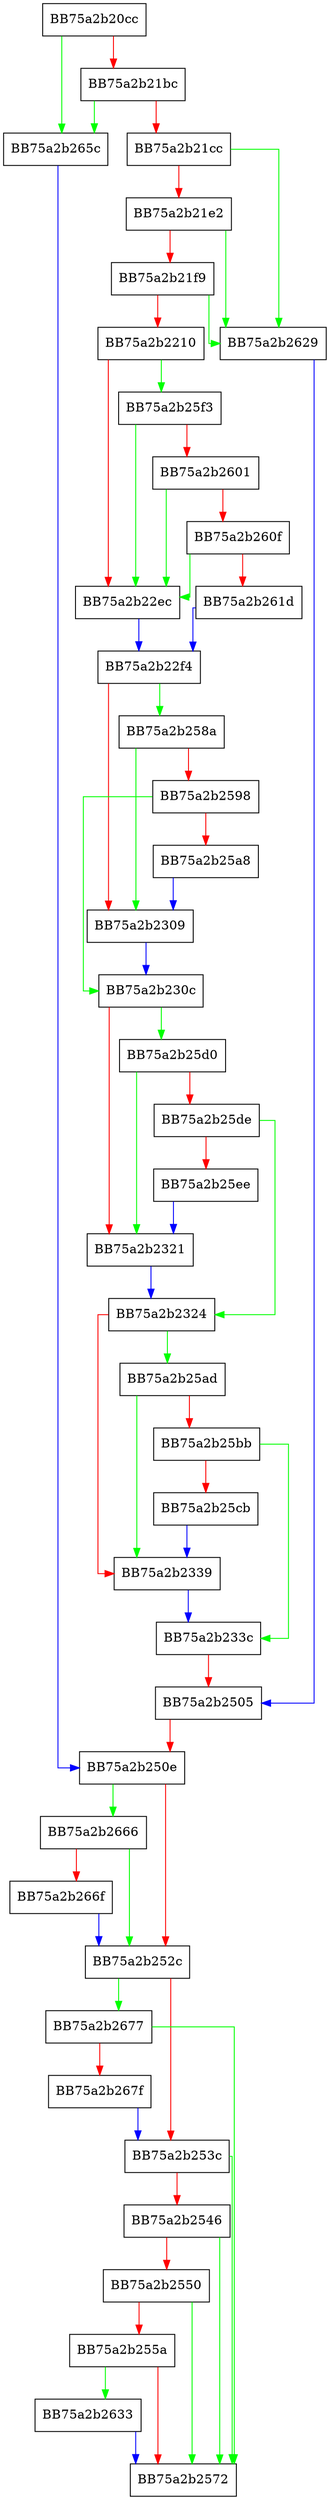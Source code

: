 digraph GetCurrentFileHashes {
  node [shape="box"];
  graph [splines=ortho];
  BB75a2b20cc -> BB75a2b265c [color="green"];
  BB75a2b20cc -> BB75a2b21bc [color="red"];
  BB75a2b21bc -> BB75a2b265c [color="green"];
  BB75a2b21bc -> BB75a2b21cc [color="red"];
  BB75a2b21cc -> BB75a2b2629 [color="green"];
  BB75a2b21cc -> BB75a2b21e2 [color="red"];
  BB75a2b21e2 -> BB75a2b2629 [color="green"];
  BB75a2b21e2 -> BB75a2b21f9 [color="red"];
  BB75a2b21f9 -> BB75a2b2629 [color="green"];
  BB75a2b21f9 -> BB75a2b2210 [color="red"];
  BB75a2b2210 -> BB75a2b25f3 [color="green"];
  BB75a2b2210 -> BB75a2b22ec [color="red"];
  BB75a2b22ec -> BB75a2b22f4 [color="blue"];
  BB75a2b22f4 -> BB75a2b258a [color="green"];
  BB75a2b22f4 -> BB75a2b2309 [color="red"];
  BB75a2b2309 -> BB75a2b230c [color="blue"];
  BB75a2b230c -> BB75a2b25d0 [color="green"];
  BB75a2b230c -> BB75a2b2321 [color="red"];
  BB75a2b2321 -> BB75a2b2324 [color="blue"];
  BB75a2b2324 -> BB75a2b25ad [color="green"];
  BB75a2b2324 -> BB75a2b2339 [color="red"];
  BB75a2b2339 -> BB75a2b233c [color="blue"];
  BB75a2b233c -> BB75a2b2505 [color="red"];
  BB75a2b2505 -> BB75a2b250e [color="red"];
  BB75a2b250e -> BB75a2b2666 [color="green"];
  BB75a2b250e -> BB75a2b252c [color="red"];
  BB75a2b252c -> BB75a2b2677 [color="green"];
  BB75a2b252c -> BB75a2b253c [color="red"];
  BB75a2b253c -> BB75a2b2572 [color="green"];
  BB75a2b253c -> BB75a2b2546 [color="red"];
  BB75a2b2546 -> BB75a2b2572 [color="green"];
  BB75a2b2546 -> BB75a2b2550 [color="red"];
  BB75a2b2550 -> BB75a2b2572 [color="green"];
  BB75a2b2550 -> BB75a2b255a [color="red"];
  BB75a2b255a -> BB75a2b2633 [color="green"];
  BB75a2b255a -> BB75a2b2572 [color="red"];
  BB75a2b258a -> BB75a2b2309 [color="green"];
  BB75a2b258a -> BB75a2b2598 [color="red"];
  BB75a2b2598 -> BB75a2b230c [color="green"];
  BB75a2b2598 -> BB75a2b25a8 [color="red"];
  BB75a2b25a8 -> BB75a2b2309 [color="blue"];
  BB75a2b25ad -> BB75a2b2339 [color="green"];
  BB75a2b25ad -> BB75a2b25bb [color="red"];
  BB75a2b25bb -> BB75a2b233c [color="green"];
  BB75a2b25bb -> BB75a2b25cb [color="red"];
  BB75a2b25cb -> BB75a2b2339 [color="blue"];
  BB75a2b25d0 -> BB75a2b2321 [color="green"];
  BB75a2b25d0 -> BB75a2b25de [color="red"];
  BB75a2b25de -> BB75a2b2324 [color="green"];
  BB75a2b25de -> BB75a2b25ee [color="red"];
  BB75a2b25ee -> BB75a2b2321 [color="blue"];
  BB75a2b25f3 -> BB75a2b22ec [color="green"];
  BB75a2b25f3 -> BB75a2b2601 [color="red"];
  BB75a2b2601 -> BB75a2b22ec [color="green"];
  BB75a2b2601 -> BB75a2b260f [color="red"];
  BB75a2b260f -> BB75a2b22ec [color="green"];
  BB75a2b260f -> BB75a2b261d [color="red"];
  BB75a2b261d -> BB75a2b22f4 [color="blue"];
  BB75a2b2629 -> BB75a2b2505 [color="blue"];
  BB75a2b2633 -> BB75a2b2572 [color="blue"];
  BB75a2b265c -> BB75a2b250e [color="blue"];
  BB75a2b2666 -> BB75a2b252c [color="green"];
  BB75a2b2666 -> BB75a2b266f [color="red"];
  BB75a2b266f -> BB75a2b252c [color="blue"];
  BB75a2b2677 -> BB75a2b2572 [color="green"];
  BB75a2b2677 -> BB75a2b267f [color="red"];
  BB75a2b267f -> BB75a2b253c [color="blue"];
}